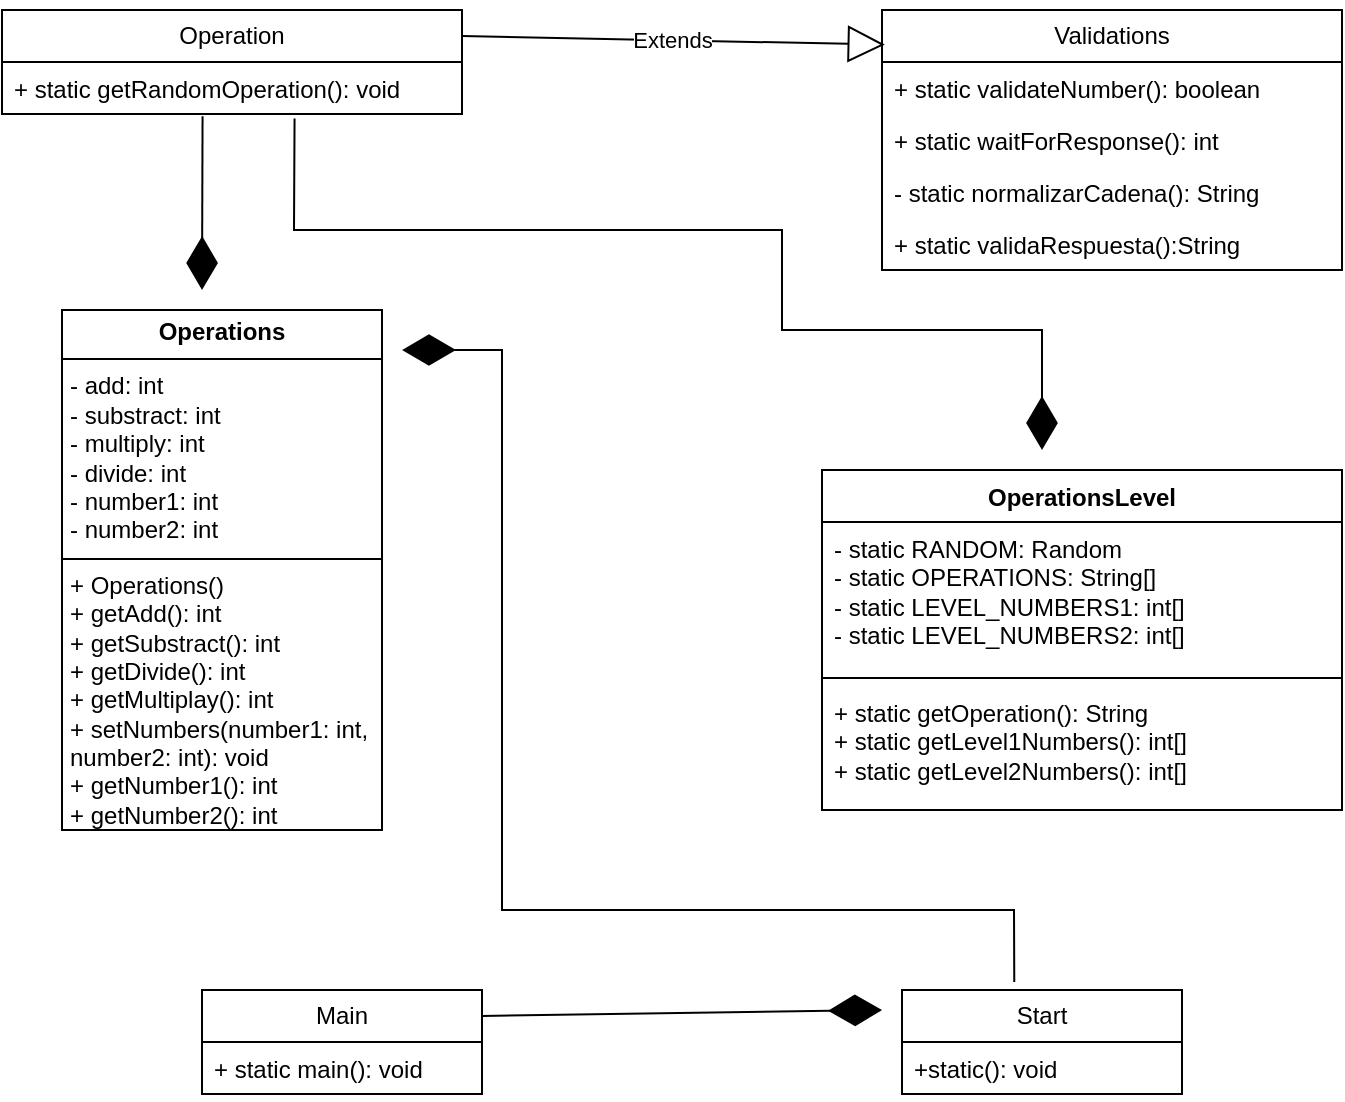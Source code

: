 <mxfile version="24.0.2" type="device">
  <diagram id="C5RBs43oDa-KdzZeNtuy" name="Page-1">
    <mxGraphModel dx="1035" dy="511" grid="1" gridSize="10" guides="1" tooltips="1" connect="1" arrows="1" fold="1" page="1" pageScale="1" pageWidth="827" pageHeight="1169" math="0" shadow="0">
      <root>
        <mxCell id="WIyWlLk6GJQsqaUBKTNV-0" />
        <mxCell id="WIyWlLk6GJQsqaUBKTNV-1" parent="WIyWlLk6GJQsqaUBKTNV-0" />
        <mxCell id="HLgsddLn_OwXTTK9yuMU-0" value="&lt;p style=&quot;margin:0px;margin-top:4px;text-align:center;&quot;&gt;&lt;b&gt;Operations&lt;/b&gt;&lt;/p&gt;&lt;hr size=&quot;1&quot; style=&quot;border-style:solid;&quot;&gt;&lt;p style=&quot;margin:0px;margin-left:4px;&quot;&gt;- add: int&lt;/p&gt;&lt;p style=&quot;margin:0px;margin-left:4px;&quot;&gt;- substract: int&lt;/p&gt;&lt;p style=&quot;margin:0px;margin-left:4px;&quot;&gt;- multiply: int&lt;/p&gt;&lt;p style=&quot;margin:0px;margin-left:4px;&quot;&gt;- divide: int&lt;/p&gt;&lt;p style=&quot;margin:0px;margin-left:4px;&quot;&gt;- number1: int&lt;/p&gt;&lt;p style=&quot;margin:0px;margin-left:4px;&quot;&gt;- number2: int&lt;/p&gt;&lt;hr size=&quot;1&quot; style=&quot;border-style:solid;&quot;&gt;&lt;p style=&quot;margin:0px;margin-left:4px;&quot;&gt;+ Operations()&lt;/p&gt;&lt;p style=&quot;margin:0px;margin-left:4px;&quot;&gt;+ getAdd(): int&lt;/p&gt;&lt;p style=&quot;margin:0px;margin-left:4px;&quot;&gt;+ getSubstract(): int&lt;/p&gt;&lt;p style=&quot;margin:0px;margin-left:4px;&quot;&gt;+ getDivide(): int&lt;/p&gt;&lt;p style=&quot;margin:0px;margin-left:4px;&quot;&gt;+ getMultiplay(): int&lt;/p&gt;&lt;p style=&quot;margin:0px;margin-left:4px;&quot;&gt;+ setNumbers(number1: int, number2: int): void&lt;/p&gt;&lt;p style=&quot;margin:0px;margin-left:4px;&quot;&gt;+ getNumber1(): int&lt;/p&gt;&lt;p style=&quot;margin:0px;margin-left:4px;&quot;&gt;+ getNumber2(): int&lt;/p&gt;" style="verticalAlign=top;align=left;overflow=fill;html=1;whiteSpace=wrap;" parent="WIyWlLk6GJQsqaUBKTNV-1" vertex="1">
          <mxGeometry x="50" y="160" width="160" height="260" as="geometry" />
        </mxCell>
        <mxCell id="3XyX-hbWA_b69KxZMe19-0" value="OperationsLevel" style="swimlane;fontStyle=1;align=center;verticalAlign=top;childLayout=stackLayout;horizontal=1;startSize=26;horizontalStack=0;resizeParent=1;resizeParentMax=0;resizeLast=0;collapsible=1;marginBottom=0;whiteSpace=wrap;html=1;" vertex="1" parent="WIyWlLk6GJQsqaUBKTNV-1">
          <mxGeometry x="430" y="240" width="260" height="170" as="geometry" />
        </mxCell>
        <mxCell id="3XyX-hbWA_b69KxZMe19-1" value="- static RANDOM: Random&lt;div&gt;- static OPERATIONS: String[]&lt;/div&gt;&lt;div&gt;- static LEVEL_NUMBERS1: int[]&lt;/div&gt;&lt;div&gt;- static LEVEL_NUMBERS2: int[]&lt;/div&gt;" style="text;strokeColor=none;fillColor=none;align=left;verticalAlign=top;spacingLeft=4;spacingRight=4;overflow=hidden;rotatable=0;points=[[0,0.5],[1,0.5]];portConstraint=eastwest;whiteSpace=wrap;html=1;" vertex="1" parent="3XyX-hbWA_b69KxZMe19-0">
          <mxGeometry y="26" width="260" height="74" as="geometry" />
        </mxCell>
        <mxCell id="3XyX-hbWA_b69KxZMe19-2" value="" style="line;strokeWidth=1;fillColor=none;align=left;verticalAlign=middle;spacingTop=-1;spacingLeft=3;spacingRight=3;rotatable=0;labelPosition=right;points=[];portConstraint=eastwest;strokeColor=inherit;" vertex="1" parent="3XyX-hbWA_b69KxZMe19-0">
          <mxGeometry y="100" width="260" height="8" as="geometry" />
        </mxCell>
        <mxCell id="3XyX-hbWA_b69KxZMe19-3" value="+ static getOperation(): String&lt;div&gt;+ static getLevel1Numbers(): int[]&lt;/div&gt;&lt;div&gt;+ static&amp;nbsp;getLevel2Numbers(): int[]&lt;/div&gt;" style="text;strokeColor=none;fillColor=none;align=left;verticalAlign=top;spacingLeft=4;spacingRight=4;overflow=hidden;rotatable=0;points=[[0,0.5],[1,0.5]];portConstraint=eastwest;whiteSpace=wrap;html=1;" vertex="1" parent="3XyX-hbWA_b69KxZMe19-0">
          <mxGeometry y="108" width="260" height="62" as="geometry" />
        </mxCell>
        <mxCell id="3XyX-hbWA_b69KxZMe19-8" value="Validations" style="swimlane;fontStyle=0;childLayout=stackLayout;horizontal=1;startSize=26;fillColor=none;horizontalStack=0;resizeParent=1;resizeParentMax=0;resizeLast=0;collapsible=1;marginBottom=0;whiteSpace=wrap;html=1;" vertex="1" parent="WIyWlLk6GJQsqaUBKTNV-1">
          <mxGeometry x="460" y="10" width="230" height="130" as="geometry" />
        </mxCell>
        <mxCell id="3XyX-hbWA_b69KxZMe19-9" value="+ static&amp;nbsp;validateNumber(): boolean" style="text;strokeColor=none;fillColor=none;align=left;verticalAlign=top;spacingLeft=4;spacingRight=4;overflow=hidden;rotatable=0;points=[[0,0.5],[1,0.5]];portConstraint=eastwest;whiteSpace=wrap;html=1;" vertex="1" parent="3XyX-hbWA_b69KxZMe19-8">
          <mxGeometry y="26" width="230" height="26" as="geometry" />
        </mxCell>
        <mxCell id="3XyX-hbWA_b69KxZMe19-10" value="+ static&amp;nbsp;waitForResponse(): int&amp;nbsp;" style="text;strokeColor=none;fillColor=none;align=left;verticalAlign=top;spacingLeft=4;spacingRight=4;overflow=hidden;rotatable=0;points=[[0,0.5],[1,0.5]];portConstraint=eastwest;whiteSpace=wrap;html=1;" vertex="1" parent="3XyX-hbWA_b69KxZMe19-8">
          <mxGeometry y="52" width="230" height="26" as="geometry" />
        </mxCell>
        <mxCell id="3XyX-hbWA_b69KxZMe19-11" value="- static&amp;nbsp;normalizarCadena(): String" style="text;strokeColor=none;fillColor=none;align=left;verticalAlign=top;spacingLeft=4;spacingRight=4;overflow=hidden;rotatable=0;points=[[0,0.5],[1,0.5]];portConstraint=eastwest;whiteSpace=wrap;html=1;" vertex="1" parent="3XyX-hbWA_b69KxZMe19-8">
          <mxGeometry y="78" width="230" height="26" as="geometry" />
        </mxCell>
        <mxCell id="3XyX-hbWA_b69KxZMe19-13" value="+ static&amp;nbsp;validaRespuesta():String" style="text;strokeColor=none;fillColor=none;align=left;verticalAlign=top;spacingLeft=4;spacingRight=4;overflow=hidden;rotatable=0;points=[[0,0.5],[1,0.5]];portConstraint=eastwest;whiteSpace=wrap;html=1;" vertex="1" parent="3XyX-hbWA_b69KxZMe19-8">
          <mxGeometry y="104" width="230" height="26" as="geometry" />
        </mxCell>
        <mxCell id="3XyX-hbWA_b69KxZMe19-14" value="Extends" style="endArrow=block;endSize=16;endFill=0;html=1;rounded=0;entryX=0.006;entryY=0.133;entryDx=0;entryDy=0;entryPerimeter=0;exitX=1;exitY=0.25;exitDx=0;exitDy=0;" edge="1" parent="WIyWlLk6GJQsqaUBKTNV-1" source="3XyX-hbWA_b69KxZMe19-16" target="3XyX-hbWA_b69KxZMe19-8">
          <mxGeometry width="160" relative="1" as="geometry">
            <mxPoint x="290" y="60" as="sourcePoint" />
            <mxPoint x="450" y="110" as="targetPoint" />
            <Array as="points" />
          </mxGeometry>
        </mxCell>
        <mxCell id="3XyX-hbWA_b69KxZMe19-16" value="Operation" style="swimlane;fontStyle=0;childLayout=stackLayout;horizontal=1;startSize=26;fillColor=none;horizontalStack=0;resizeParent=1;resizeParentMax=0;resizeLast=0;collapsible=1;marginBottom=0;whiteSpace=wrap;html=1;" vertex="1" parent="WIyWlLk6GJQsqaUBKTNV-1">
          <mxGeometry x="20" y="10" width="230" height="52" as="geometry" />
        </mxCell>
        <mxCell id="3XyX-hbWA_b69KxZMe19-17" value="+ static&amp;nbsp;getRandomOperation(): void" style="text;strokeColor=none;fillColor=none;align=left;verticalAlign=top;spacingLeft=4;spacingRight=4;overflow=hidden;rotatable=0;points=[[0,0.5],[1,0.5]];portConstraint=eastwest;whiteSpace=wrap;html=1;" vertex="1" parent="3XyX-hbWA_b69KxZMe19-16">
          <mxGeometry y="26" width="230" height="26" as="geometry" />
        </mxCell>
        <mxCell id="3XyX-hbWA_b69KxZMe19-21" value="Start" style="swimlane;fontStyle=0;childLayout=stackLayout;horizontal=1;startSize=26;fillColor=none;horizontalStack=0;resizeParent=1;resizeParentMax=0;resizeLast=0;collapsible=1;marginBottom=0;whiteSpace=wrap;html=1;" vertex="1" parent="WIyWlLk6GJQsqaUBKTNV-1">
          <mxGeometry x="470" y="500" width="140" height="52" as="geometry" />
        </mxCell>
        <mxCell id="3XyX-hbWA_b69KxZMe19-22" value="+static(): void" style="text;strokeColor=none;fillColor=none;align=left;verticalAlign=top;spacingLeft=4;spacingRight=4;overflow=hidden;rotatable=0;points=[[0,0.5],[1,0.5]];portConstraint=eastwest;whiteSpace=wrap;html=1;" vertex="1" parent="3XyX-hbWA_b69KxZMe19-21">
          <mxGeometry y="26" width="140" height="26" as="geometry" />
        </mxCell>
        <mxCell id="3XyX-hbWA_b69KxZMe19-25" value="" style="endArrow=diamondThin;endFill=1;endSize=24;html=1;rounded=0;exitX=0.436;exitY=1.043;exitDx=0;exitDy=0;exitPerimeter=0;" edge="1" parent="WIyWlLk6GJQsqaUBKTNV-1" source="3XyX-hbWA_b69KxZMe19-17">
          <mxGeometry width="160" relative="1" as="geometry">
            <mxPoint x="290" y="230" as="sourcePoint" />
            <mxPoint x="120" y="150" as="targetPoint" />
          </mxGeometry>
        </mxCell>
        <mxCell id="3XyX-hbWA_b69KxZMe19-26" value="" style="endArrow=diamondThin;endFill=1;endSize=24;html=1;rounded=0;exitX=0.636;exitY=1.088;exitDx=0;exitDy=0;exitPerimeter=0;" edge="1" parent="WIyWlLk6GJQsqaUBKTNV-1" source="3XyX-hbWA_b69KxZMe19-17">
          <mxGeometry width="160" relative="1" as="geometry">
            <mxPoint x="290" y="230" as="sourcePoint" />
            <mxPoint x="540" y="230" as="targetPoint" />
            <Array as="points">
              <mxPoint x="166" y="120" />
              <mxPoint x="410" y="120" />
              <mxPoint x="410" y="170" />
              <mxPoint x="540" y="170" />
            </Array>
          </mxGeometry>
        </mxCell>
        <mxCell id="3XyX-hbWA_b69KxZMe19-28" value="Main" style="swimlane;fontStyle=0;childLayout=stackLayout;horizontal=1;startSize=26;fillColor=none;horizontalStack=0;resizeParent=1;resizeParentMax=0;resizeLast=0;collapsible=1;marginBottom=0;whiteSpace=wrap;html=1;" vertex="1" parent="WIyWlLk6GJQsqaUBKTNV-1">
          <mxGeometry x="120" y="500" width="140" height="52" as="geometry" />
        </mxCell>
        <mxCell id="3XyX-hbWA_b69KxZMe19-29" value="+ static main(): void" style="text;strokeColor=none;fillColor=none;align=left;verticalAlign=top;spacingLeft=4;spacingRight=4;overflow=hidden;rotatable=0;points=[[0,0.5],[1,0.5]];portConstraint=eastwest;whiteSpace=wrap;html=1;" vertex="1" parent="3XyX-hbWA_b69KxZMe19-28">
          <mxGeometry y="26" width="140" height="26" as="geometry" />
        </mxCell>
        <mxCell id="3XyX-hbWA_b69KxZMe19-33" value="" style="endArrow=diamondThin;endFill=1;endSize=24;html=1;rounded=0;exitX=0.401;exitY=-0.076;exitDx=0;exitDy=0;exitPerimeter=0;" edge="1" parent="WIyWlLk6GJQsqaUBKTNV-1" source="3XyX-hbWA_b69KxZMe19-21">
          <mxGeometry width="160" relative="1" as="geometry">
            <mxPoint x="290" y="350" as="sourcePoint" />
            <mxPoint x="220" y="180" as="targetPoint" />
            <Array as="points">
              <mxPoint x="526" y="460" />
              <mxPoint x="270" y="460" />
              <mxPoint x="270" y="180" />
            </Array>
          </mxGeometry>
        </mxCell>
        <mxCell id="3XyX-hbWA_b69KxZMe19-34" value="" style="endArrow=diamondThin;endFill=1;endSize=24;html=1;rounded=0;exitX=1;exitY=0.25;exitDx=0;exitDy=0;" edge="1" parent="WIyWlLk6GJQsqaUBKTNV-1" source="3XyX-hbWA_b69KxZMe19-28">
          <mxGeometry width="160" relative="1" as="geometry">
            <mxPoint x="290" y="470" as="sourcePoint" />
            <mxPoint x="460" y="510" as="targetPoint" />
          </mxGeometry>
        </mxCell>
      </root>
    </mxGraphModel>
  </diagram>
</mxfile>
